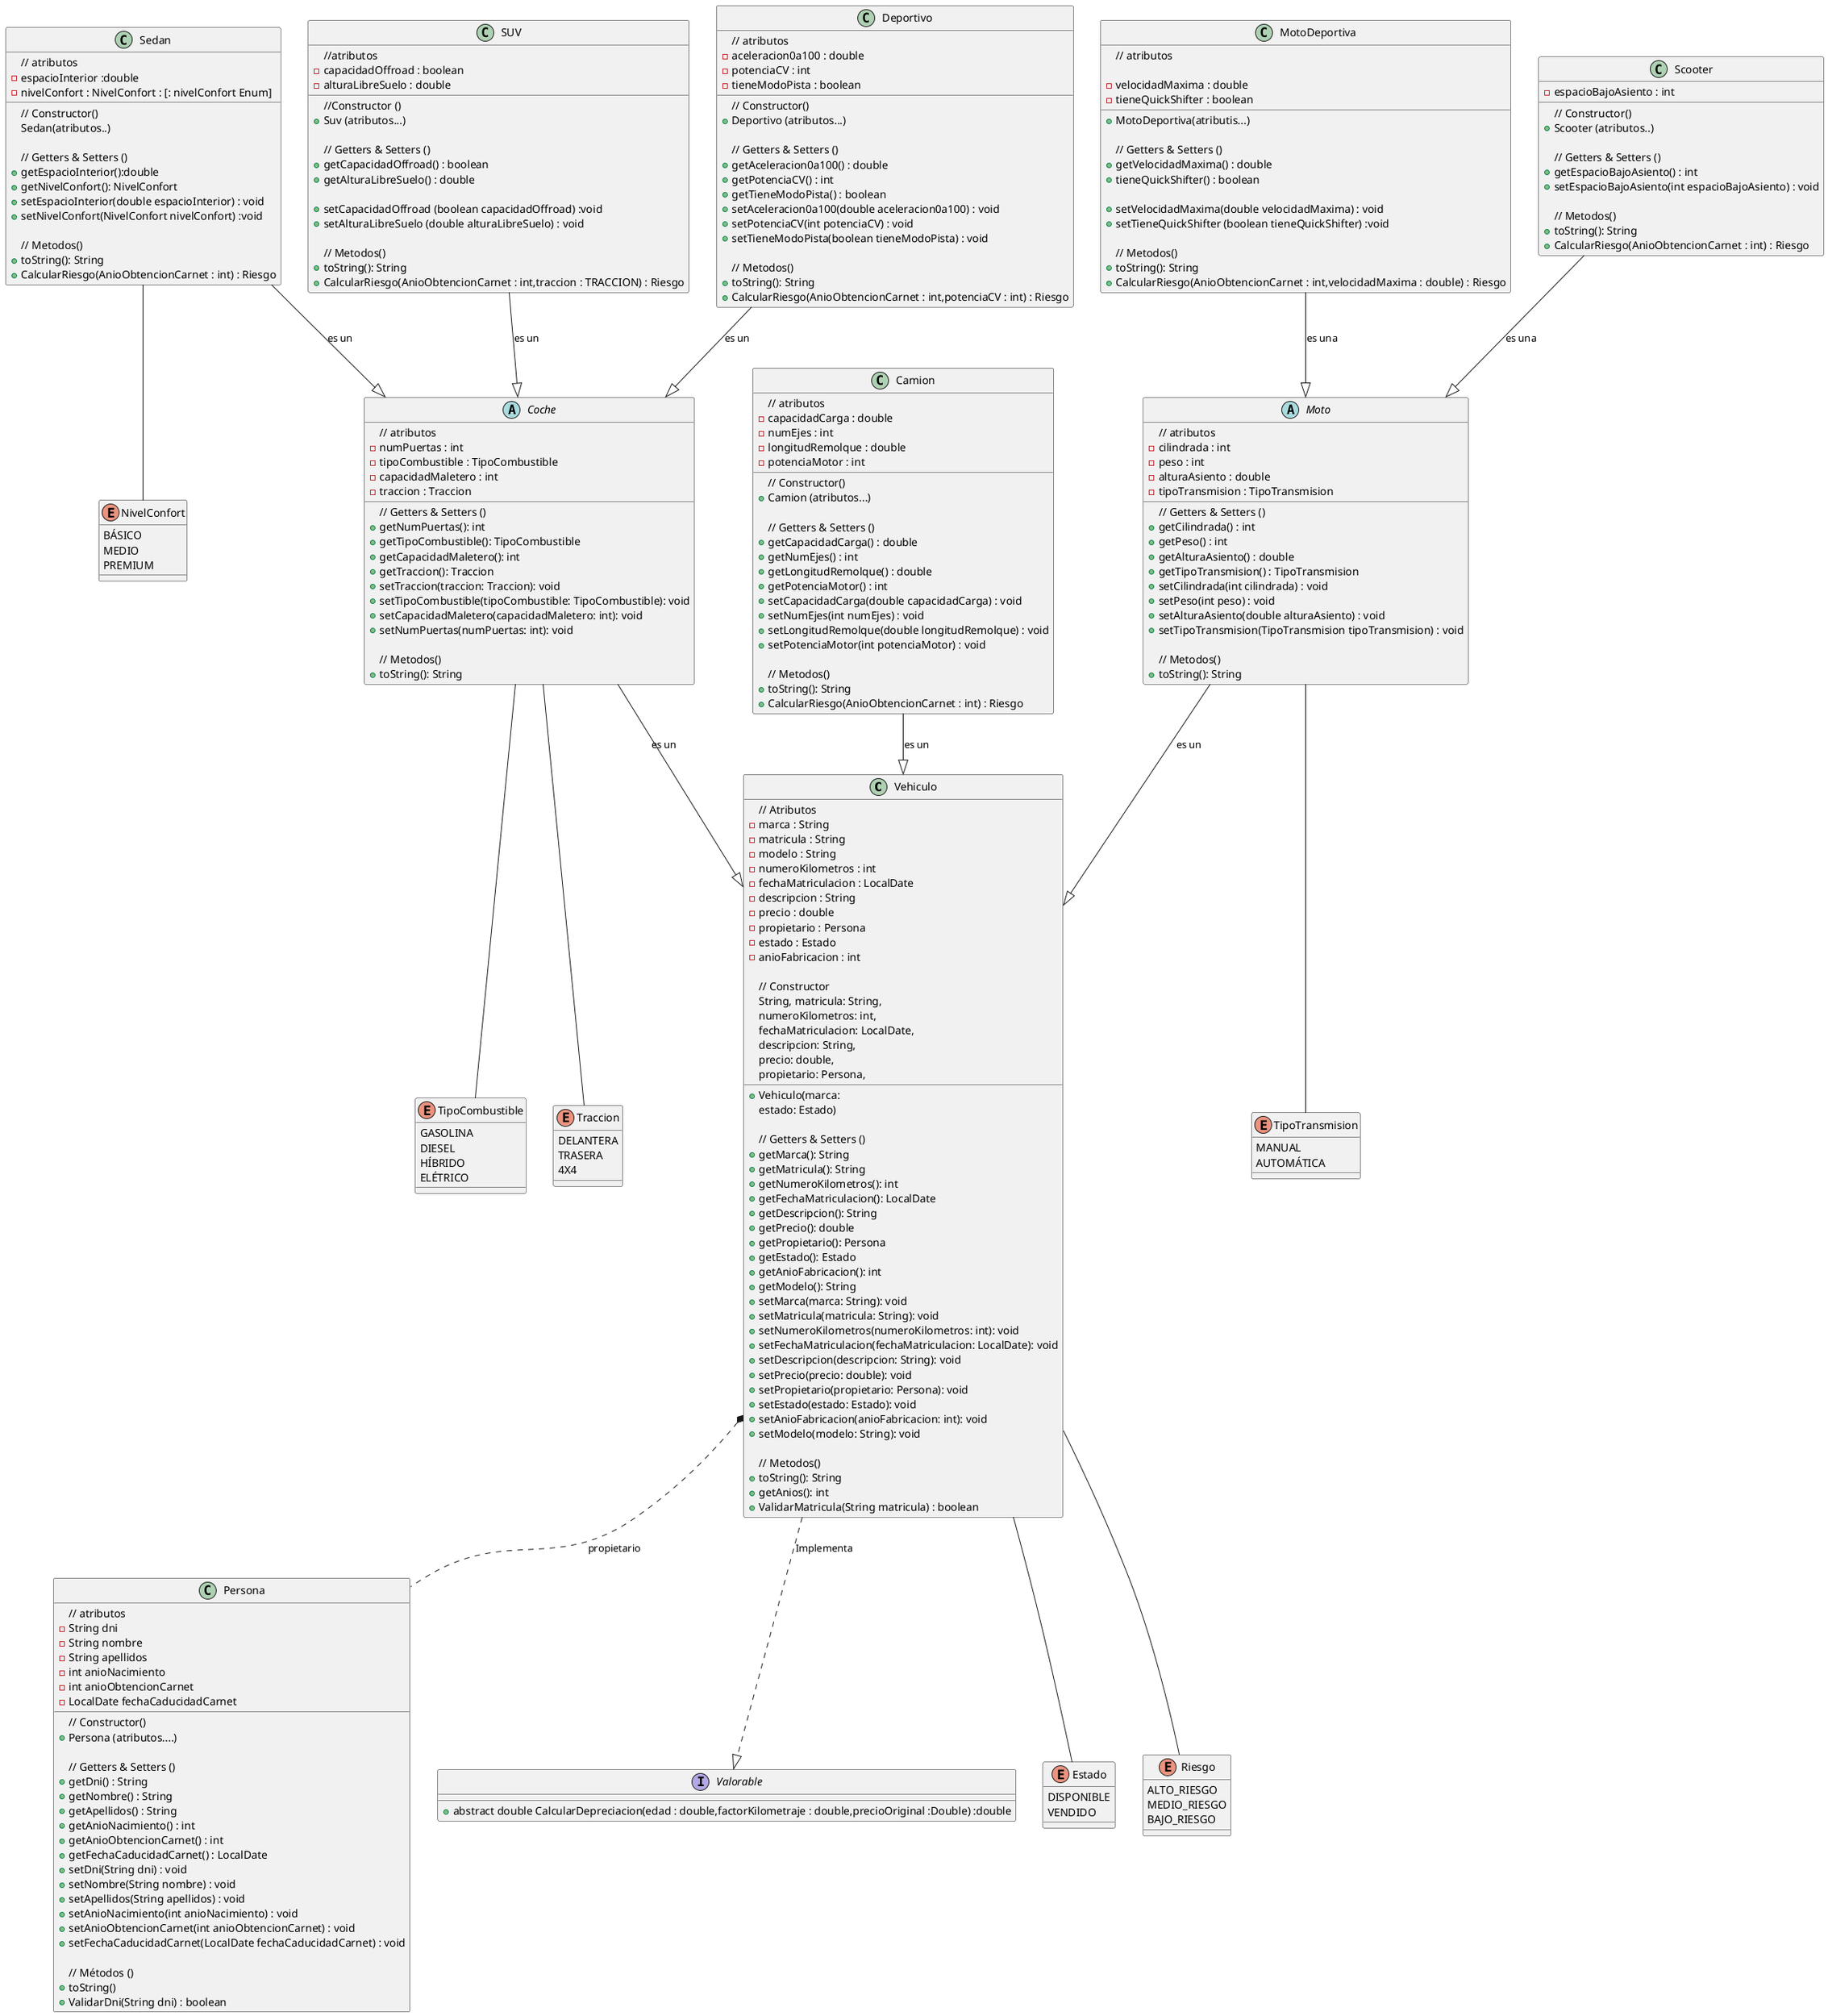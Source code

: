 @startuml
abstract class Vehiculo.
abstract class Coche
abstract class Moto
class Camion
class Sedan
class SUV
class Deportivo
class MotoDeportiva
class Scooter
class Persona
interface Valorable

Vehiculo -- Estado
Vehiculo -- Riesgo
Moto -- TipoTransmision
Sedan -- NivelConfort
Coche -- TipoCombustible
Coche -- Traccion
Camion --|> Vehiculo : es un
Vehiculo *.. Persona : propietario
Vehiculo ..|> Valorable : Implementa
Coche --|> Vehiculo : es un
Sedan --|> Coche : es un
Deportivo --|> Coche : es un
SUV --|> Coche : es un
Moto --|> Vehiculo : es un
Scooter --|> Moto : es una
MotoDeportiva --|> Moto : es una

enum Estado {
  DISPONIBLE
  VENDIDO
}

enum Riesgo {
ALTO_RIESGO
MEDIO_RIESGO
BAJO_RIESGO
}

enum TipoCombustible{
GASOLINA
DIESEL
HÍBRIDO
ELÉTRICO
}

enum Traccion {
DELANTERA
TRASERA
4X4
}

enum TipoTransmision {
MANUAL
AUTOMÁTICA
}

enum NivelConfort {
BÁSICO
MEDIO
PREMIUM
}

class Vehiculo {
// Atributos
  - marca : String
  - matricula : String
  - modelo : String
  - numeroKilometros : int
  - fechaMatriculacion : LocalDate
  - descripcion : String
  - precio : double
  - propietario : Persona
  - estado : Estado
  - anioFabricacion : int

// Constructor
  + Vehiculo(marca:
  String, matricula: String,
  numeroKilometros: int,
  fechaMatriculacion: LocalDate,
  descripcion: String,
  precio: double,
  propietario: Persona,
  estado: Estado)

// Getters & Setters ()
  + getMarca(): String
  + getMatricula(): String
  + getNumeroKilometros(): int
  + getFechaMatriculacion(): LocalDate
  + getDescripcion(): String
  + getPrecio(): double
  + getPropietario(): Persona
  + getEstado(): Estado
  + getAnioFabricacion(): int
  + getModelo(): String
  + setMarca(marca: String): void
  + setMatricula(matricula: String): void
  + setNumeroKilometros(numeroKilometros: int): void
  + setFechaMatriculacion(fechaMatriculacion: LocalDate): void
  + setDescripcion(descripcion: String): void
  + setPrecio(precio: double): void
  + setPropietario(propietario: Persona): void
  + setEstado(estado: Estado): void
  + setAnioFabricacion(anioFabricacion: int): void
  + setModelo(modelo: String): void

// Metodos()
  + toString(): String
  + getAnios(): int
  + ValidarMatricula(String matricula) : boolean
}
class Camion {
// atributos
- capacidadCarga : double
- numEjes : int
- longitudRemolque : double
- potenciaMotor : int

// Constructor()
+ Camion (atributos...)

// Getters & Setters ()
+ getCapacidadCarga() : double
+ getNumEjes() : int
+ getLongitudRemolque() : double
+ getPotenciaMotor() : int
+ setCapacidadCarga(double capacidadCarga) : void
+ setNumEjes(int numEjes) : void
+ setLongitudRemolque(double longitudRemolque) : void
+ setPotenciaMotor(int potenciaMotor) : void

// Metodos()
  + toString(): String
  + CalcularRiesgo(AnioObtencionCarnet : int) : Riesgo
}

abstract class Coche{
// atributos
- numPuertas : int
- tipoCombustible : TipoCombustible
- capacidadMaletero : int
- traccion : Traccion

// Getters & Setters ()
+ getNumPuertas(): int
+ getTipoCombustible(): TipoCombustible
+ getCapacidadMaletero(): int
+ getTraccion(): Traccion
+ setTraccion(traccion: Traccion): void
+ setTipoCombustible(tipoCombustible: TipoCombustible): void
+ setCapacidadMaletero(capacidadMaletero: int): void
+ setNumPuertas(numPuertas: int): void

// Metodos()
  + toString(): String
}

class Deportivo {
// atributos
- aceleracion0a100 : double
- potenciaCV : int
- tieneModoPista : boolean

// Constructor()
+ Deportivo (atributos...)

// Getters & Setters ()
+ getAceleracion0a100() : double
+ getPotenciaCV() : int
+ getTieneModoPista() : boolean
+ setAceleracion0a100(double aceleracion0a100) : void
+ setPotenciaCV(int potenciaCV) : void
+ setTieneModoPista(boolean tieneModoPista) : void

// Metodos()
+ toString(): String
+ CalcularRiesgo(AnioObtencionCarnet : int,potenciaCV : int) : Riesgo
}

class Sedan {
// atributos
- espacioInterior :double
- nivelConfort : NivelConfort : [: nivelConfort Enum]

// Constructor()
Sedan(atributos..)

// Getters & Setters ()
+ getEspacioInterior():double
+ getNivelConfort(): NivelConfort
+ setEspacioInterior(double espacioInterior) : void
+ setNivelConfort(NivelConfort nivelConfort) :void

// Metodos()
+ toString(): String
+ CalcularRiesgo(AnioObtencionCarnet : int) : Riesgo
}

class SUV {
//atributos
- capacidadOffroad : boolean
- alturaLibreSuelo : double

//Constructor ()
+Suv (atributos...)

// Getters & Setters ()
+ getCapacidadOffroad() : boolean
+ getAlturaLibreSuelo() : double

+ setCapacidadOffroad (boolean capacidadOffroad) :void
+ setAlturaLibreSuelo (double alturaLibreSuelo) : void

// Metodos()
+ toString(): String
+ CalcularRiesgo(AnioObtencionCarnet : int,traccion : TRACCION) : Riesgo

}

abstract class Moto{
// atributos
- cilindrada : int
- peso : int
- alturaAsiento : double
- tipoTransmision : TipoTransmision

// Getters & Setters ()
+ getCilindrada() : int
+ getPeso() : int
+ getAlturaAsiento() : double
+ getTipoTransmision() : TipoTransmision
+ setCilindrada(int cilindrada) : void
+ setPeso(int peso) : void
+ setAlturaAsiento(double alturaAsiento) : void
+ setTipoTransmision(TipoTransmision tipoTransmision) : void

// Metodos()
  + toString(): String

}

class MotoDeportiva {
// atributos

- velocidadMaxima : double
- tieneQuickShifter : boolean
+ MotoDeportiva(atributis...)

// Getters & Setters ()
+ getVelocidadMaxima() : double
+ tieneQuickShifter() : boolean

+ setVelocidadMaxima(double velocidadMaxima) : void
+ setTieneQuickShifter (boolean tieneQuickShifter) :void

// Metodos()
+ toString(): String
+ CalcularRiesgo(AnioObtencionCarnet : int,velocidadMaxima : double) : Riesgo
}

class Scooter{
- espacioBajoAsiento : int

// Constructor()
+Scooter (atributos..)

// Getters & Setters ()
+ getEspacioBajoAsiento() : int
+ setEspacioBajoAsiento(int espacioBajoAsiento) : void

// Metodos()
 + toString(): String
 + CalcularRiesgo(AnioObtencionCarnet : int) : Riesgo
}

interface Valorable{
+ abstract double CalcularDepreciacion(edad : double,factorKilometraje : double,precioOriginal :Double) :double
}

class Persona{
// atributos
- String dni
- String nombre
- String apellidos
- int anioNacimiento
- int anioObtencionCarnet
- LocalDate fechaCaducidadCarnet

// Constructor()
+ Persona (atributos....)

// Getters & Setters ()
+ getDni() : String
+ getNombre() : String
+ getApellidos() : String
+ getAnioNacimiento() : int
+ getAnioObtencionCarnet() : int
+ getFechaCaducidadCarnet() : LocalDate
+ setDni(String dni) : void
+ setNombre(String nombre) : void
+ setApellidos(String apellidos) : void
+ setAnioNacimiento(int anioNacimiento) : void
+ setAnioObtencionCarnet(int anioObtencionCarnet) : void
+ setFechaCaducidadCarnet(LocalDate fechaCaducidadCarnet) : void

// Métodos ()
+ toString()
+ ValidarDni(String dni) : boolean

}
@enduml